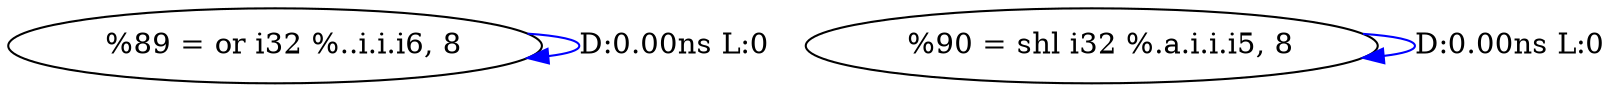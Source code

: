 digraph {
Node0x333c270[label="  %89 = or i32 %..i.i.i6, 8"];
Node0x333c270 -> Node0x333c270[label="D:0.00ns L:0",color=blue];
Node0x333c350[label="  %90 = shl i32 %.a.i.i.i5, 8"];
Node0x333c350 -> Node0x333c350[label="D:0.00ns L:0",color=blue];
}
